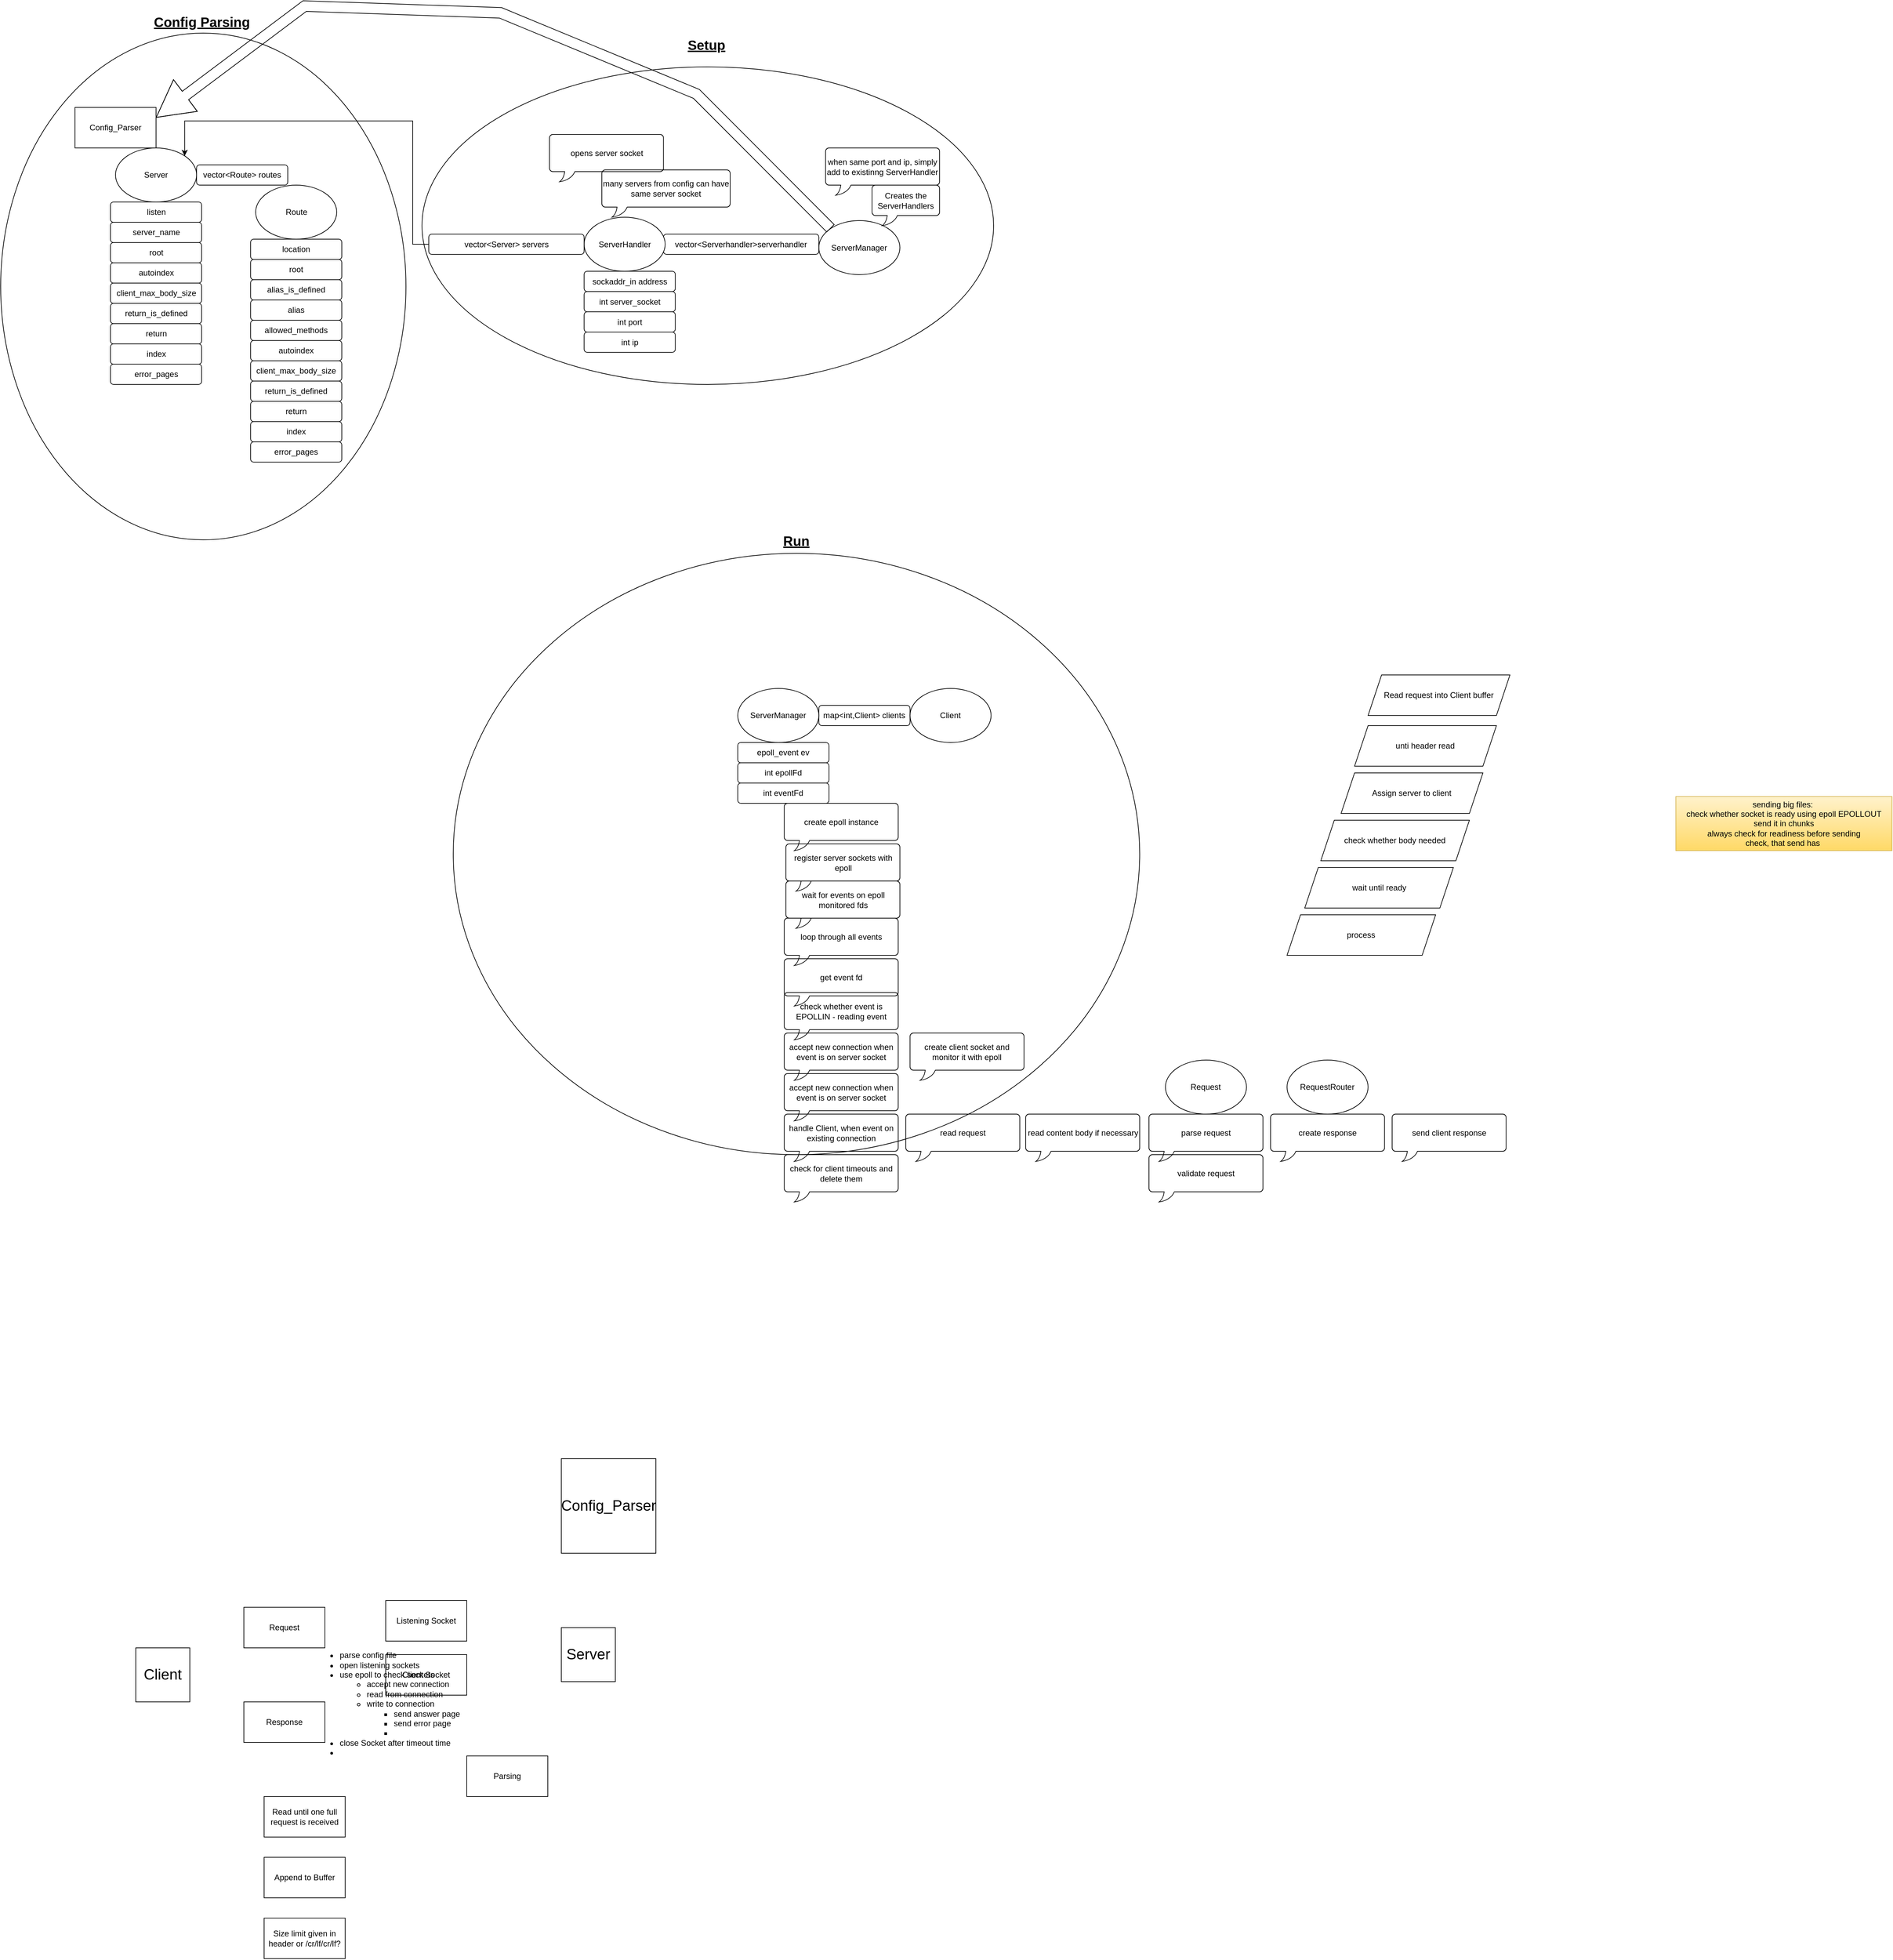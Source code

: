 <mxfile version="24.8.6">
  <diagram name="Page-1" id="eRrzwueoh_8adngkIXSs">
    <mxGraphModel dx="2284" dy="1854" grid="1" gridSize="10" guides="1" tooltips="1" connect="1" arrows="1" fold="1" page="1" pageScale="1" pageWidth="850" pageHeight="1100" math="0" shadow="0">
      <root>
        <mxCell id="0" />
        <mxCell id="1" parent="0" />
        <mxCell id="YM9LCaY8pqyqaQv5ynZD-82" value="Run" style="ellipse;whiteSpace=wrap;html=1;fillColor=none;noLabel=0;movableLabel=1;fontSize=20;fontStyle=5" parent="1" vertex="1">
          <mxGeometry x="370" y="-200" width="1016.25" height="890" as="geometry">
            <mxPoint y="-464" as="offset" />
          </mxGeometry>
        </mxCell>
        <mxCell id="YM9LCaY8pqyqaQv5ynZD-80" value="Setup" style="ellipse;whiteSpace=wrap;html=1;fillColor=none;noLabel=0;movableLabel=1;fontSize=20;fontStyle=5" parent="1" vertex="1">
          <mxGeometry x="323.75" y="-920" width="846.25" height="470" as="geometry">
            <mxPoint x="-2" y="-268" as="offset" />
          </mxGeometry>
        </mxCell>
        <mxCell id="YM9LCaY8pqyqaQv5ynZD-53" value="Config Parsing" style="ellipse;whiteSpace=wrap;html=1;fillColor=none;noLabel=0;movableLabel=1;fontSize=20;fontStyle=5" parent="1" vertex="1">
          <mxGeometry x="-300" y="-970" width="600" height="750" as="geometry">
            <mxPoint x="-2" y="-392" as="offset" />
          </mxGeometry>
        </mxCell>
        <mxCell id="aeYk51n5nFQIalupaCN_-1" value="Client" style="whiteSpace=wrap;html=1;aspect=fixed;fontSize=22;" parent="1" vertex="1">
          <mxGeometry x="-100" y="1420" width="80" height="80" as="geometry" />
        </mxCell>
        <mxCell id="aeYk51n5nFQIalupaCN_-2" value="Server" style="whiteSpace=wrap;html=1;aspect=fixed;fontSize=22;" parent="1" vertex="1">
          <mxGeometry x="530" y="1390" width="80" height="80" as="geometry" />
        </mxCell>
        <mxCell id="aeYk51n5nFQIalupaCN_-3" value="Config_Parser" style="whiteSpace=wrap;html=1;aspect=fixed;fontSize=22;" parent="1" vertex="1">
          <mxGeometry x="530" y="1140" width="140" height="140" as="geometry" />
        </mxCell>
        <mxCell id="aeYk51n5nFQIalupaCN_-8" value="Request" style="rounded=0;whiteSpace=wrap;html=1;" parent="1" vertex="1">
          <mxGeometry x="60" y="1360" width="120" height="60" as="geometry" />
        </mxCell>
        <mxCell id="aeYk51n5nFQIalupaCN_-9" value="Response" style="rounded=0;whiteSpace=wrap;html=1;" parent="1" vertex="1">
          <mxGeometry x="60" y="1500" width="120" height="60" as="geometry" />
        </mxCell>
        <mxCell id="aeYk51n5nFQIalupaCN_-10" value="Parsing" style="rounded=0;whiteSpace=wrap;html=1;" parent="1" vertex="1">
          <mxGeometry x="390" y="1580" width="120" height="60" as="geometry" />
        </mxCell>
        <mxCell id="aeYk51n5nFQIalupaCN_-13" value="Listening Socket" style="rounded=0;whiteSpace=wrap;html=1;" parent="1" vertex="1">
          <mxGeometry x="270" y="1350" width="120" height="60" as="geometry" />
        </mxCell>
        <mxCell id="aeYk51n5nFQIalupaCN_-14" value="Client Socket" style="rounded=0;whiteSpace=wrap;html=1;" parent="1" vertex="1">
          <mxGeometry x="270" y="1430" width="120" height="60" as="geometry" />
        </mxCell>
        <mxCell id="aeYk51n5nFQIalupaCN_-15" value="&lt;ul&gt;&lt;li&gt;parse config file&lt;/li&gt;&lt;li&gt;open listening sockets&lt;/li&gt;&lt;li&gt;use epoll to check sockets&lt;/li&gt;&lt;ul&gt;&lt;li&gt;accept new connection&lt;/li&gt;&lt;li&gt;read from connection&lt;/li&gt;&lt;li&gt;write to connection&lt;/li&gt;&lt;ul&gt;&lt;li&gt;send answer page&lt;/li&gt;&lt;li&gt;send error page&lt;/li&gt;&lt;li&gt;&lt;br&gt;&lt;/li&gt;&lt;/ul&gt;&lt;/ul&gt;&lt;li&gt;close Socket after timeout time&lt;/li&gt;&lt;li&gt;&lt;br&gt;&lt;/li&gt;&lt;/ul&gt;&lt;div&gt;&lt;br&gt;&lt;/div&gt;" style="text;html=1;align=left;verticalAlign=middle;whiteSpace=wrap;rounded=0;" parent="1" vertex="1">
          <mxGeometry x="160" y="1370" width="305" height="280" as="geometry" />
        </mxCell>
        <mxCell id="aeYk51n5nFQIalupaCN_-17" value="Read until one full request is received" style="rounded=0;whiteSpace=wrap;html=1;" parent="1" vertex="1">
          <mxGeometry x="90" y="1640" width="120" height="60" as="geometry" />
        </mxCell>
        <mxCell id="aeYk51n5nFQIalupaCN_-18" value="Append to Buffer" style="rounded=0;whiteSpace=wrap;html=1;" parent="1" vertex="1">
          <mxGeometry x="90" y="1730" width="120" height="60" as="geometry" />
        </mxCell>
        <mxCell id="aeYk51n5nFQIalupaCN_-19" value="Size limit given in header or /cr/lf/cr/lf?" style="rounded=0;whiteSpace=wrap;html=1;" parent="1" vertex="1">
          <mxGeometry x="90" y="1820" width="120" height="60" as="geometry" />
        </mxCell>
        <mxCell id="YM9LCaY8pqyqaQv5ynZD-1" value="Config_Parser" style="rounded=0;whiteSpace=wrap;html=1;" parent="1" vertex="1">
          <mxGeometry x="-190" y="-860" width="120" height="60" as="geometry" />
        </mxCell>
        <mxCell id="YM9LCaY8pqyqaQv5ynZD-3" value="Server" style="ellipse;whiteSpace=wrap;html=1;" parent="1" vertex="1">
          <mxGeometry x="-130" y="-800" width="120" height="80" as="geometry" />
        </mxCell>
        <mxCell id="YM9LCaY8pqyqaQv5ynZD-4" value="Route" style="ellipse;whiteSpace=wrap;html=1;" parent="1" vertex="1">
          <mxGeometry x="77.5" y="-745" width="120" height="80" as="geometry" />
        </mxCell>
        <mxCell id="YM9LCaY8pqyqaQv5ynZD-5" value="listen" style="rounded=1;whiteSpace=wrap;html=1;" parent="1" vertex="1">
          <mxGeometry x="-137.5" y="-720" width="135" height="30" as="geometry" />
        </mxCell>
        <mxCell id="YM9LCaY8pqyqaQv5ynZD-6" value="root" style="rounded=1;whiteSpace=wrap;html=1;" parent="1" vertex="1">
          <mxGeometry x="-137.5" y="-660" width="135" height="30" as="geometry" />
        </mxCell>
        <mxCell id="YM9LCaY8pqyqaQv5ynZD-7" value="autoindex" style="rounded=1;whiteSpace=wrap;html=1;" parent="1" vertex="1">
          <mxGeometry x="-137.5" y="-630" width="135" height="30" as="geometry" />
        </mxCell>
        <mxCell id="YM9LCaY8pqyqaQv5ynZD-8" value="client_max_body_size" style="rounded=1;whiteSpace=wrap;html=1;" parent="1" vertex="1">
          <mxGeometry x="-137.5" y="-600" width="135" height="30" as="geometry" />
        </mxCell>
        <mxCell id="YM9LCaY8pqyqaQv5ynZD-9" value="return" style="rounded=1;whiteSpace=wrap;html=1;" parent="1" vertex="1">
          <mxGeometry x="-137.5" y="-540" width="135" height="30" as="geometry" />
        </mxCell>
        <mxCell id="YM9LCaY8pqyqaQv5ynZD-10" value="index" style="rounded=1;whiteSpace=wrap;html=1;" parent="1" vertex="1">
          <mxGeometry x="-137.5" y="-510" width="135" height="30" as="geometry" />
        </mxCell>
        <mxCell id="YM9LCaY8pqyqaQv5ynZD-11" value="server_name" style="rounded=1;whiteSpace=wrap;html=1;" parent="1" vertex="1">
          <mxGeometry x="-137.5" y="-690" width="135" height="30" as="geometry" />
        </mxCell>
        <mxCell id="YM9LCaY8pqyqaQv5ynZD-12" value="error_pages" style="rounded=1;whiteSpace=wrap;html=1;" parent="1" vertex="1">
          <mxGeometry x="-137.5" y="-480" width="135" height="30" as="geometry" />
        </mxCell>
        <mxCell id="YM9LCaY8pqyqaQv5ynZD-13" value="vector&amp;lt;Route&amp;gt; routes" style="rounded=1;whiteSpace=wrap;html=1;" parent="1" vertex="1">
          <mxGeometry x="-10" y="-775" width="135" height="30" as="geometry" />
        </mxCell>
        <mxCell id="YM9LCaY8pqyqaQv5ynZD-14" value="location" style="rounded=1;whiteSpace=wrap;html=1;" parent="1" vertex="1">
          <mxGeometry x="70" y="-665" width="135" height="30" as="geometry" />
        </mxCell>
        <mxCell id="YM9LCaY8pqyqaQv5ynZD-15" value="root" style="rounded=1;whiteSpace=wrap;html=1;" parent="1" vertex="1">
          <mxGeometry x="70" y="-635" width="135" height="30" as="geometry" />
        </mxCell>
        <mxCell id="YM9LCaY8pqyqaQv5ynZD-16" value="autoindex" style="rounded=1;whiteSpace=wrap;html=1;" parent="1" vertex="1">
          <mxGeometry x="70" y="-515" width="135" height="30" as="geometry" />
        </mxCell>
        <mxCell id="YM9LCaY8pqyqaQv5ynZD-17" value="client_max_body_size" style="rounded=1;whiteSpace=wrap;html=1;" parent="1" vertex="1">
          <mxGeometry x="70" y="-485" width="135" height="30" as="geometry" />
        </mxCell>
        <mxCell id="YM9LCaY8pqyqaQv5ynZD-18" value="return" style="rounded=1;whiteSpace=wrap;html=1;" parent="1" vertex="1">
          <mxGeometry x="70" y="-425" width="135" height="30" as="geometry" />
        </mxCell>
        <mxCell id="YM9LCaY8pqyqaQv5ynZD-19" value="index" style="rounded=1;whiteSpace=wrap;html=1;" parent="1" vertex="1">
          <mxGeometry x="70" y="-395" width="135" height="30" as="geometry" />
        </mxCell>
        <mxCell id="YM9LCaY8pqyqaQv5ynZD-21" value="error_pages" style="rounded=1;whiteSpace=wrap;html=1;" parent="1" vertex="1">
          <mxGeometry x="70" y="-365" width="135" height="30" as="geometry" />
        </mxCell>
        <mxCell id="YM9LCaY8pqyqaQv5ynZD-22" value="alias" style="rounded=1;whiteSpace=wrap;html=1;" parent="1" vertex="1">
          <mxGeometry x="70" y="-575" width="135" height="30" as="geometry" />
        </mxCell>
        <mxCell id="YM9LCaY8pqyqaQv5ynZD-23" value="allowed_methods" style="rounded=1;whiteSpace=wrap;html=1;" parent="1" vertex="1">
          <mxGeometry x="70" y="-545" width="135" height="30" as="geometry" />
        </mxCell>
        <mxCell id="YM9LCaY8pqyqaQv5ynZD-24" value="alias_is_defined" style="rounded=1;whiteSpace=wrap;html=1;" parent="1" vertex="1">
          <mxGeometry x="70" y="-605" width="135" height="30" as="geometry" />
        </mxCell>
        <mxCell id="YM9LCaY8pqyqaQv5ynZD-25" value="return_is_defined" style="rounded=1;whiteSpace=wrap;html=1;" parent="1" vertex="1">
          <mxGeometry x="70" y="-455" width="135" height="30" as="geometry" />
        </mxCell>
        <mxCell id="YM9LCaY8pqyqaQv5ynZD-26" value="return_is_defined" style="rounded=1;whiteSpace=wrap;html=1;" parent="1" vertex="1">
          <mxGeometry x="-137.5" y="-570" width="135" height="30" as="geometry" />
        </mxCell>
        <mxCell id="YM9LCaY8pqyqaQv5ynZD-27" value="ServerManager" style="ellipse;whiteSpace=wrap;html=1;" parent="1" vertex="1">
          <mxGeometry x="911.25" y="-692.5" width="120" height="80" as="geometry" />
        </mxCell>
        <mxCell id="YM9LCaY8pqyqaQv5ynZD-56" value="vector&amp;lt;Serverhandler&amp;gt;serverhandler" style="rounded=1;whiteSpace=wrap;html=1;" parent="1" vertex="1">
          <mxGeometry x="681.25" y="-672.5" width="230" height="30" as="geometry" />
        </mxCell>
        <mxCell id="YM9LCaY8pqyqaQv5ynZD-57" value="map&amp;lt;int,Client&amp;gt; clients" style="rounded=1;whiteSpace=wrap;html=1;" parent="1" vertex="1">
          <mxGeometry x="911.25" y="25" width="135" height="30" as="geometry" />
        </mxCell>
        <mxCell id="YM9LCaY8pqyqaQv5ynZD-61" value="Client" style="ellipse;whiteSpace=wrap;html=1;" parent="1" vertex="1">
          <mxGeometry x="1046.25" width="120" height="80" as="geometry" />
        </mxCell>
        <mxCell id="YM9LCaY8pqyqaQv5ynZD-62" value="ServerHandler" style="ellipse;whiteSpace=wrap;html=1;" parent="1" vertex="1">
          <mxGeometry x="563.75" y="-697.5" width="120" height="80" as="geometry" />
        </mxCell>
        <mxCell id="YM9LCaY8pqyqaQv5ynZD-64" value="sockaddr_in address" style="rounded=1;whiteSpace=wrap;html=1;" parent="1" vertex="1">
          <mxGeometry x="563.75" y="-617.5" width="135" height="30" as="geometry" />
        </mxCell>
        <mxCell id="YM9LCaY8pqyqaQv5ynZD-65" value="int server_socket" style="rounded=1;whiteSpace=wrap;html=1;" parent="1" vertex="1">
          <mxGeometry x="563.75" y="-587.5" width="135" height="30" as="geometry" />
        </mxCell>
        <mxCell id="YM9LCaY8pqyqaQv5ynZD-66" value="int port" style="rounded=1;whiteSpace=wrap;html=1;" parent="1" vertex="1">
          <mxGeometry x="563.75" y="-557.5" width="135" height="30" as="geometry" />
        </mxCell>
        <mxCell id="YM9LCaY8pqyqaQv5ynZD-67" value="int ip" style="rounded=1;whiteSpace=wrap;html=1;" parent="1" vertex="1">
          <mxGeometry x="563.75" y="-527.5" width="135" height="30" as="geometry" />
        </mxCell>
        <mxCell id="YM9LCaY8pqyqaQv5ynZD-78" style="edgeStyle=orthogonalEdgeStyle;rounded=0;orthogonalLoop=1;jettySize=auto;html=1;exitX=0;exitY=0.5;exitDx=0;exitDy=0;entryX=1;entryY=0;entryDx=0;entryDy=0;" parent="1" source="YM9LCaY8pqyqaQv5ynZD-68" target="YM9LCaY8pqyqaQv5ynZD-3" edge="1">
          <mxGeometry relative="1" as="geometry">
            <Array as="points">
              <mxPoint x="310" y="-657" />
              <mxPoint x="310" y="-840" />
              <mxPoint x="-28" y="-840" />
            </Array>
          </mxGeometry>
        </mxCell>
        <mxCell id="YM9LCaY8pqyqaQv5ynZD-68" value="vector&amp;lt;Server&amp;gt; servers" style="rounded=1;whiteSpace=wrap;html=1;" parent="1" vertex="1">
          <mxGeometry x="333.75" y="-672.5" width="230" height="30" as="geometry" />
        </mxCell>
        <mxCell id="YM9LCaY8pqyqaQv5ynZD-83" value="ServerManager" style="ellipse;whiteSpace=wrap;html=1;" parent="1" vertex="1">
          <mxGeometry x="791.25" width="120" height="80" as="geometry" />
        </mxCell>
        <mxCell id="YM9LCaY8pqyqaQv5ynZD-84" value="int epollFd" style="rounded=1;whiteSpace=wrap;html=1;" parent="1" vertex="1">
          <mxGeometry x="791.25" y="110" width="135" height="30" as="geometry" />
        </mxCell>
        <mxCell id="YM9LCaY8pqyqaQv5ynZD-85" value="epoll_event ev" style="rounded=1;whiteSpace=wrap;html=1;" parent="1" vertex="1">
          <mxGeometry x="791.25" y="80" width="135" height="30" as="geometry" />
        </mxCell>
        <mxCell id="YM9LCaY8pqyqaQv5ynZD-86" value="int eventFd" style="rounded=1;whiteSpace=wrap;html=1;" parent="1" vertex="1">
          <mxGeometry x="791.25" y="140" width="135" height="30" as="geometry" />
        </mxCell>
        <mxCell id="YM9LCaY8pqyqaQv5ynZD-88" value="Creates the ServerHandlers" style="whiteSpace=wrap;html=1;shape=mxgraph.basic.roundRectCallout;dx=30;dy=15;size=5;boundedLbl=1;fillColor=none;" parent="1" vertex="1">
          <mxGeometry x="990" y="-745" width="100" height="60" as="geometry" />
        </mxCell>
        <mxCell id="YM9LCaY8pqyqaQv5ynZD-89" value="when same port and ip, simply add to existinng ServerHandler" style="whiteSpace=wrap;html=1;shape=mxgraph.basic.roundRectCallout;dx=30;dy=15;size=5;boundedLbl=1;fillColor=none;" parent="1" vertex="1">
          <mxGeometry x="921.25" y="-800" width="168.75" height="70" as="geometry" />
        </mxCell>
        <mxCell id="YM9LCaY8pqyqaQv5ynZD-90" value="opens server socket" style="whiteSpace=wrap;html=1;shape=mxgraph.basic.roundRectCallout;dx=30;dy=15;size=5;boundedLbl=1;fillColor=none;" parent="1" vertex="1">
          <mxGeometry x="512.5" y="-820" width="168.75" height="70" as="geometry" />
        </mxCell>
        <mxCell id="YM9LCaY8pqyqaQv5ynZD-92" value="" style="shape=flexArrow;endArrow=classic;html=1;rounded=0;exitX=0;exitY=0;exitDx=0;exitDy=0;endWidth=42.222;endSize=17.622;width=15.556;entryX=1;entryY=0.25;entryDx=0;entryDy=0;" parent="1" source="YM9LCaY8pqyqaQv5ynZD-27" target="YM9LCaY8pqyqaQv5ynZD-1" edge="1">
          <mxGeometry width="50" height="50" relative="1" as="geometry">
            <mxPoint x="929" y="-681" as="sourcePoint" />
            <mxPoint x="-70" y="-845" as="targetPoint" />
            <Array as="points">
              <mxPoint x="730" y="-880" />
              <mxPoint x="440" y="-1000" />
              <mxPoint x="150" y="-1010" />
            </Array>
          </mxGeometry>
        </mxCell>
        <mxCell id="YM9LCaY8pqyqaQv5ynZD-91" value="many servers from config can have same server socket" style="whiteSpace=wrap;html=1;shape=mxgraph.basic.roundRectCallout;dx=30;dy=15;size=5;boundedLbl=1;fillColor=none;" parent="1" vertex="1">
          <mxGeometry x="590" y="-767.5" width="190" height="70" as="geometry" />
        </mxCell>
        <mxCell id="YM9LCaY8pqyqaQv5ynZD-93" value="create epoll instance" style="whiteSpace=wrap;html=1;shape=mxgraph.basic.roundRectCallout;dx=30;dy=15;size=5;boundedLbl=1;fillColor=none;" parent="1" vertex="1">
          <mxGeometry x="860" y="170" width="168.75" height="70" as="geometry" />
        </mxCell>
        <mxCell id="YM9LCaY8pqyqaQv5ynZD-95" value="register server sockets with epoll" style="whiteSpace=wrap;html=1;shape=mxgraph.basic.roundRectCallout;dx=30;dy=15;size=5;boundedLbl=1;fillColor=none;" parent="1" vertex="1">
          <mxGeometry x="862.5" y="230" width="168.75" height="70" as="geometry" />
        </mxCell>
        <mxCell id="YM9LCaY8pqyqaQv5ynZD-96" value="wait for events on epoll monitored fds" style="whiteSpace=wrap;html=1;shape=mxgraph.basic.roundRectCallout;dx=30;dy=15;size=5;boundedLbl=1;fillColor=none;" parent="1" vertex="1">
          <mxGeometry x="862.5" y="285" width="168.75" height="70" as="geometry" />
        </mxCell>
        <mxCell id="YM9LCaY8pqyqaQv5ynZD-97" value="loop through all events" style="whiteSpace=wrap;html=1;shape=mxgraph.basic.roundRectCallout;dx=30;dy=15;size=5;boundedLbl=1;fillColor=none;" parent="1" vertex="1">
          <mxGeometry x="860" y="340" width="168.75" height="70" as="geometry" />
        </mxCell>
        <mxCell id="YM9LCaY8pqyqaQv5ynZD-98" value="get event fd" style="whiteSpace=wrap;html=1;shape=mxgraph.basic.roundRectCallout;dx=30;dy=15;size=5;boundedLbl=1;fillColor=none;" parent="1" vertex="1">
          <mxGeometry x="860" y="400" width="168.75" height="70" as="geometry" />
        </mxCell>
        <mxCell id="YM9LCaY8pqyqaQv5ynZD-99" value="check whether event is EPOLLIN - reading event" style="whiteSpace=wrap;html=1;shape=mxgraph.basic.roundRectCallout;dx=30;dy=15;size=5;boundedLbl=1;fillColor=none;" parent="1" vertex="1">
          <mxGeometry x="860" y="450" width="168.75" height="70" as="geometry" />
        </mxCell>
        <mxCell id="YM9LCaY8pqyqaQv5ynZD-100" value="accept new connection when event is on server socket" style="whiteSpace=wrap;html=1;shape=mxgraph.basic.roundRectCallout;dx=30;dy=15;size=5;boundedLbl=1;fillColor=none;" parent="1" vertex="1">
          <mxGeometry x="860" y="510" width="168.75" height="70" as="geometry" />
        </mxCell>
        <mxCell id="YM9LCaY8pqyqaQv5ynZD-101" value="accept new connection when event is on server socket" style="whiteSpace=wrap;html=1;shape=mxgraph.basic.roundRectCallout;dx=30;dy=15;size=5;boundedLbl=1;fillColor=none;" parent="1" vertex="1">
          <mxGeometry x="860" y="570" width="168.75" height="70" as="geometry" />
        </mxCell>
        <mxCell id="YM9LCaY8pqyqaQv5ynZD-102" value="handle Client, when event on existing connection" style="whiteSpace=wrap;html=1;shape=mxgraph.basic.roundRectCallout;dx=30;dy=15;size=5;boundedLbl=1;fillColor=none;" parent="1" vertex="1">
          <mxGeometry x="860" y="630" width="168.75" height="70" as="geometry" />
        </mxCell>
        <mxCell id="YM9LCaY8pqyqaQv5ynZD-103" value="create client socket and monitor it with epoll" style="whiteSpace=wrap;html=1;shape=mxgraph.basic.roundRectCallout;dx=30;dy=15;size=5;boundedLbl=1;fillColor=none;" parent="1" vertex="1">
          <mxGeometry x="1046.25" y="510" width="168.75" height="70" as="geometry" />
        </mxCell>
        <mxCell id="YM9LCaY8pqyqaQv5ynZD-104" value="check for client timeouts and delete them" style="whiteSpace=wrap;html=1;shape=mxgraph.basic.roundRectCallout;dx=30;dy=15;size=5;boundedLbl=1;fillColor=none;" parent="1" vertex="1">
          <mxGeometry x="860" y="690" width="168.75" height="70" as="geometry" />
        </mxCell>
        <mxCell id="YM9LCaY8pqyqaQv5ynZD-105" value="read request" style="whiteSpace=wrap;html=1;shape=mxgraph.basic.roundRectCallout;dx=30;dy=15;size=5;boundedLbl=1;fillColor=none;" parent="1" vertex="1">
          <mxGeometry x="1040" y="630" width="168.75" height="70" as="geometry" />
        </mxCell>
        <mxCell id="YM9LCaY8pqyqaQv5ynZD-109" value="read content body if necessary" style="whiteSpace=wrap;html=1;shape=mxgraph.basic.roundRectCallout;dx=30;dy=15;size=5;boundedLbl=1;fillColor=none;" parent="1" vertex="1">
          <mxGeometry x="1217.5" y="630" width="168.75" height="70" as="geometry" />
        </mxCell>
        <mxCell id="YM9LCaY8pqyqaQv5ynZD-110" value="send client response" style="whiteSpace=wrap;html=1;shape=mxgraph.basic.roundRectCallout;dx=30;dy=15;size=5;boundedLbl=1;fillColor=none;" parent="1" vertex="1">
          <mxGeometry x="1760" y="630" width="168.75" height="70" as="geometry" />
        </mxCell>
        <mxCell id="5A6jfo2hQdUP_Ugk5Kxi-1" value="parse request" style="whiteSpace=wrap;html=1;shape=mxgraph.basic.roundRectCallout;dx=30;dy=15;size=5;boundedLbl=1;fillColor=none;" vertex="1" parent="1">
          <mxGeometry x="1400" y="630" width="168.75" height="70" as="geometry" />
        </mxCell>
        <mxCell id="5A6jfo2hQdUP_Ugk5Kxi-2" value="Request" style="ellipse;whiteSpace=wrap;html=1;" vertex="1" parent="1">
          <mxGeometry x="1424.38" y="550" width="120" height="80" as="geometry" />
        </mxCell>
        <mxCell id="5A6jfo2hQdUP_Ugk5Kxi-3" value="create response" style="whiteSpace=wrap;html=1;shape=mxgraph.basic.roundRectCallout;dx=30;dy=15;size=5;boundedLbl=1;fillColor=none;" vertex="1" parent="1">
          <mxGeometry x="1580" y="630" width="168.75" height="70" as="geometry" />
        </mxCell>
        <mxCell id="5A6jfo2hQdUP_Ugk5Kxi-4" value="RequestRouter" style="ellipse;whiteSpace=wrap;html=1;" vertex="1" parent="1">
          <mxGeometry x="1604.38" y="550" width="120" height="80" as="geometry" />
        </mxCell>
        <mxCell id="5A6jfo2hQdUP_Ugk5Kxi-5" value="validate request" style="whiteSpace=wrap;html=1;shape=mxgraph.basic.roundRectCallout;dx=30;dy=15;size=5;boundedLbl=1;fillColor=none;" vertex="1" parent="1">
          <mxGeometry x="1400" y="690" width="168.75" height="70" as="geometry" />
        </mxCell>
        <mxCell id="5A6jfo2hQdUP_Ugk5Kxi-8" value="check whether body needed" style="shape=parallelogram;perimeter=parallelogramPerimeter;whiteSpace=wrap;html=1;fixedSize=1;" vertex="1" parent="1">
          <mxGeometry x="1654.38" y="195" width="220" height="60" as="geometry" />
        </mxCell>
        <mxCell id="5A6jfo2hQdUP_Ugk5Kxi-9" value="Read request into Client buffer" style="shape=parallelogram;perimeter=parallelogramPerimeter;whiteSpace=wrap;html=1;fixedSize=1;" vertex="1" parent="1">
          <mxGeometry x="1724.38" y="-20" width="210" height="60" as="geometry" />
        </mxCell>
        <mxCell id="5A6jfo2hQdUP_Ugk5Kxi-10" value="unti header read" style="shape=parallelogram;perimeter=parallelogramPerimeter;whiteSpace=wrap;html=1;fixedSize=1;" vertex="1" parent="1">
          <mxGeometry x="1704.38" y="55" width="210" height="60" as="geometry" />
        </mxCell>
        <mxCell id="5A6jfo2hQdUP_Ugk5Kxi-11" value="Assign server to client" style="shape=parallelogram;perimeter=parallelogramPerimeter;whiteSpace=wrap;html=1;fixedSize=1;" vertex="1" parent="1">
          <mxGeometry x="1684.38" y="125" width="210" height="60" as="geometry" />
        </mxCell>
        <mxCell id="5A6jfo2hQdUP_Ugk5Kxi-12" value="wait until ready" style="shape=parallelogram;perimeter=parallelogramPerimeter;whiteSpace=wrap;html=1;fixedSize=1;" vertex="1" parent="1">
          <mxGeometry x="1630.63" y="265" width="220" height="60" as="geometry" />
        </mxCell>
        <mxCell id="5A6jfo2hQdUP_Ugk5Kxi-13" value="process" style="shape=parallelogram;perimeter=parallelogramPerimeter;whiteSpace=wrap;html=1;fixedSize=1;" vertex="1" parent="1">
          <mxGeometry x="1604.38" y="335" width="220" height="60" as="geometry" />
        </mxCell>
        <mxCell id="5A6jfo2hQdUP_Ugk5Kxi-16" value="sending big files:&amp;nbsp;&lt;div&gt;check whether socket is ready using epoll EPOLLOUT&lt;/div&gt;&lt;div&gt;send it in chunks&lt;/div&gt;&lt;div&gt;always check for readiness before sending&lt;/div&gt;&lt;div&gt;check, that send has&amp;nbsp;&lt;/div&gt;" style="rounded=0;whiteSpace=wrap;html=1;fillColor=#fff2cc;strokeColor=#d6b656;gradientColor=#ffd966;" vertex="1" parent="1">
          <mxGeometry x="2180" y="160" width="320" height="80" as="geometry" />
        </mxCell>
      </root>
    </mxGraphModel>
  </diagram>
</mxfile>
